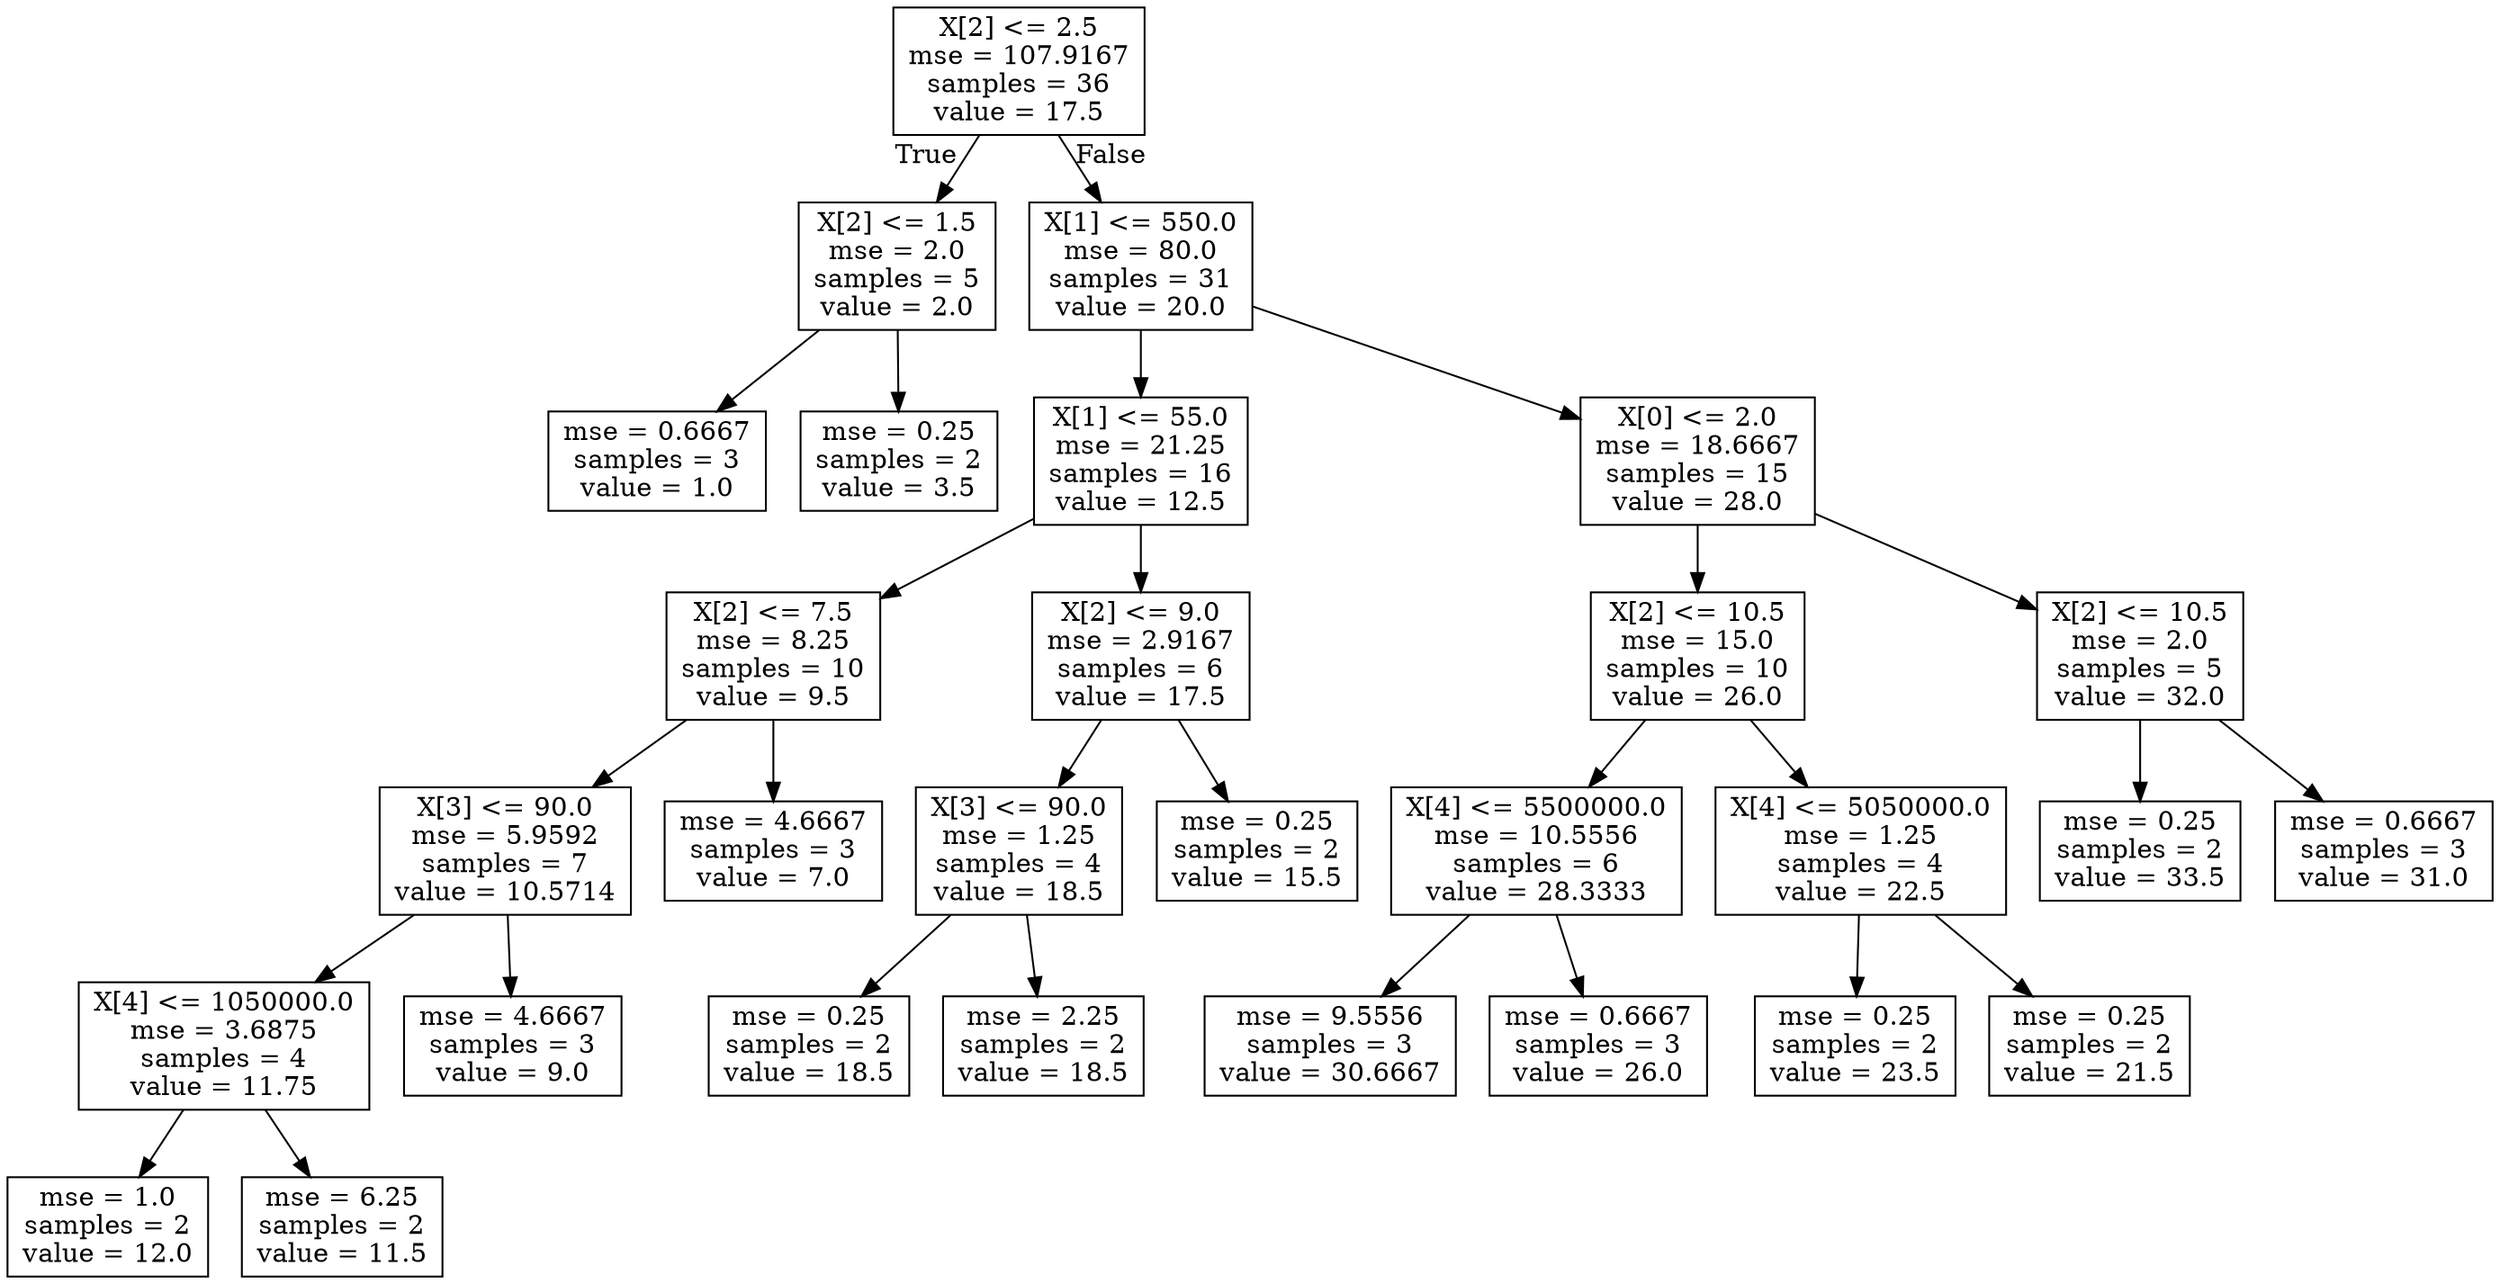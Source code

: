 digraph Tree {
node [shape=box] ;
0 [label="X[2] <= 2.5\nmse = 107.9167\nsamples = 36\nvalue = 17.5"] ;
1 [label="X[2] <= 1.5\nmse = 2.0\nsamples = 5\nvalue = 2.0"] ;
0 -> 1 [labeldistance=2.5, labelangle=45, headlabel="True"] ;
2 [label="mse = 0.6667\nsamples = 3\nvalue = 1.0"] ;
1 -> 2 ;
3 [label="mse = 0.25\nsamples = 2\nvalue = 3.5"] ;
1 -> 3 ;
4 [label="X[1] <= 550.0\nmse = 80.0\nsamples = 31\nvalue = 20.0"] ;
0 -> 4 [labeldistance=2.5, labelangle=-45, headlabel="False"] ;
5 [label="X[1] <= 55.0\nmse = 21.25\nsamples = 16\nvalue = 12.5"] ;
4 -> 5 ;
6 [label="X[2] <= 7.5\nmse = 8.25\nsamples = 10\nvalue = 9.5"] ;
5 -> 6 ;
7 [label="X[3] <= 90.0\nmse = 5.9592\nsamples = 7\nvalue = 10.5714"] ;
6 -> 7 ;
8 [label="X[4] <= 1050000.0\nmse = 3.6875\nsamples = 4\nvalue = 11.75"] ;
7 -> 8 ;
9 [label="mse = 1.0\nsamples = 2\nvalue = 12.0"] ;
8 -> 9 ;
10 [label="mse = 6.25\nsamples = 2\nvalue = 11.5"] ;
8 -> 10 ;
11 [label="mse = 4.6667\nsamples = 3\nvalue = 9.0"] ;
7 -> 11 ;
12 [label="mse = 4.6667\nsamples = 3\nvalue = 7.0"] ;
6 -> 12 ;
13 [label="X[2] <= 9.0\nmse = 2.9167\nsamples = 6\nvalue = 17.5"] ;
5 -> 13 ;
14 [label="X[3] <= 90.0\nmse = 1.25\nsamples = 4\nvalue = 18.5"] ;
13 -> 14 ;
15 [label="mse = 0.25\nsamples = 2\nvalue = 18.5"] ;
14 -> 15 ;
16 [label="mse = 2.25\nsamples = 2\nvalue = 18.5"] ;
14 -> 16 ;
17 [label="mse = 0.25\nsamples = 2\nvalue = 15.5"] ;
13 -> 17 ;
18 [label="X[0] <= 2.0\nmse = 18.6667\nsamples = 15\nvalue = 28.0"] ;
4 -> 18 ;
19 [label="X[2] <= 10.5\nmse = 15.0\nsamples = 10\nvalue = 26.0"] ;
18 -> 19 ;
20 [label="X[4] <= 5500000.0\nmse = 10.5556\nsamples = 6\nvalue = 28.3333"] ;
19 -> 20 ;
21 [label="mse = 9.5556\nsamples = 3\nvalue = 30.6667"] ;
20 -> 21 ;
22 [label="mse = 0.6667\nsamples = 3\nvalue = 26.0"] ;
20 -> 22 ;
23 [label="X[4] <= 5050000.0\nmse = 1.25\nsamples = 4\nvalue = 22.5"] ;
19 -> 23 ;
24 [label="mse = 0.25\nsamples = 2\nvalue = 23.5"] ;
23 -> 24 ;
25 [label="mse = 0.25\nsamples = 2\nvalue = 21.5"] ;
23 -> 25 ;
26 [label="X[2] <= 10.5\nmse = 2.0\nsamples = 5\nvalue = 32.0"] ;
18 -> 26 ;
27 [label="mse = 0.25\nsamples = 2\nvalue = 33.5"] ;
26 -> 27 ;
28 [label="mse = 0.6667\nsamples = 3\nvalue = 31.0"] ;
26 -> 28 ;
}